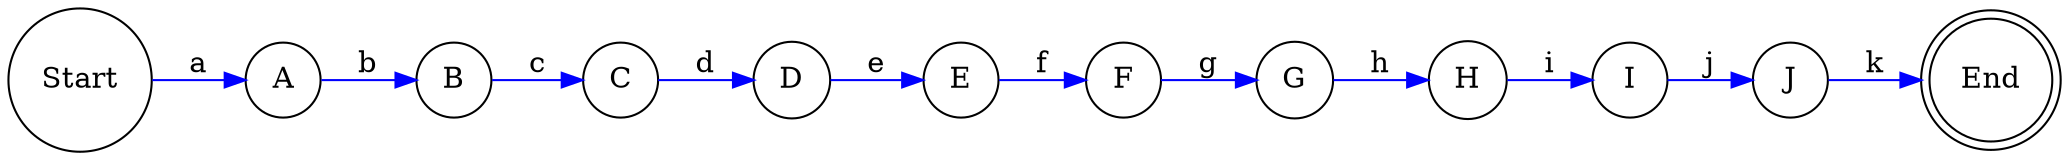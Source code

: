 digraph NFA{
  rankdir=LR;
  splines=false;
  node [shape=circle];
  edge [color=blue];
	Start -> A [label=a];
	A -> B [label=b];
	B -> C [label=c];
	C -> D [label=d];
	D -> E [label=e];
	E -> F [label=f];
	F -> G [label=g];
	G -> H [label=h];
	H -> I [label=i];
	I -> J [label=j];
	J -> End [label=k];
End [shape=doublecircle];}